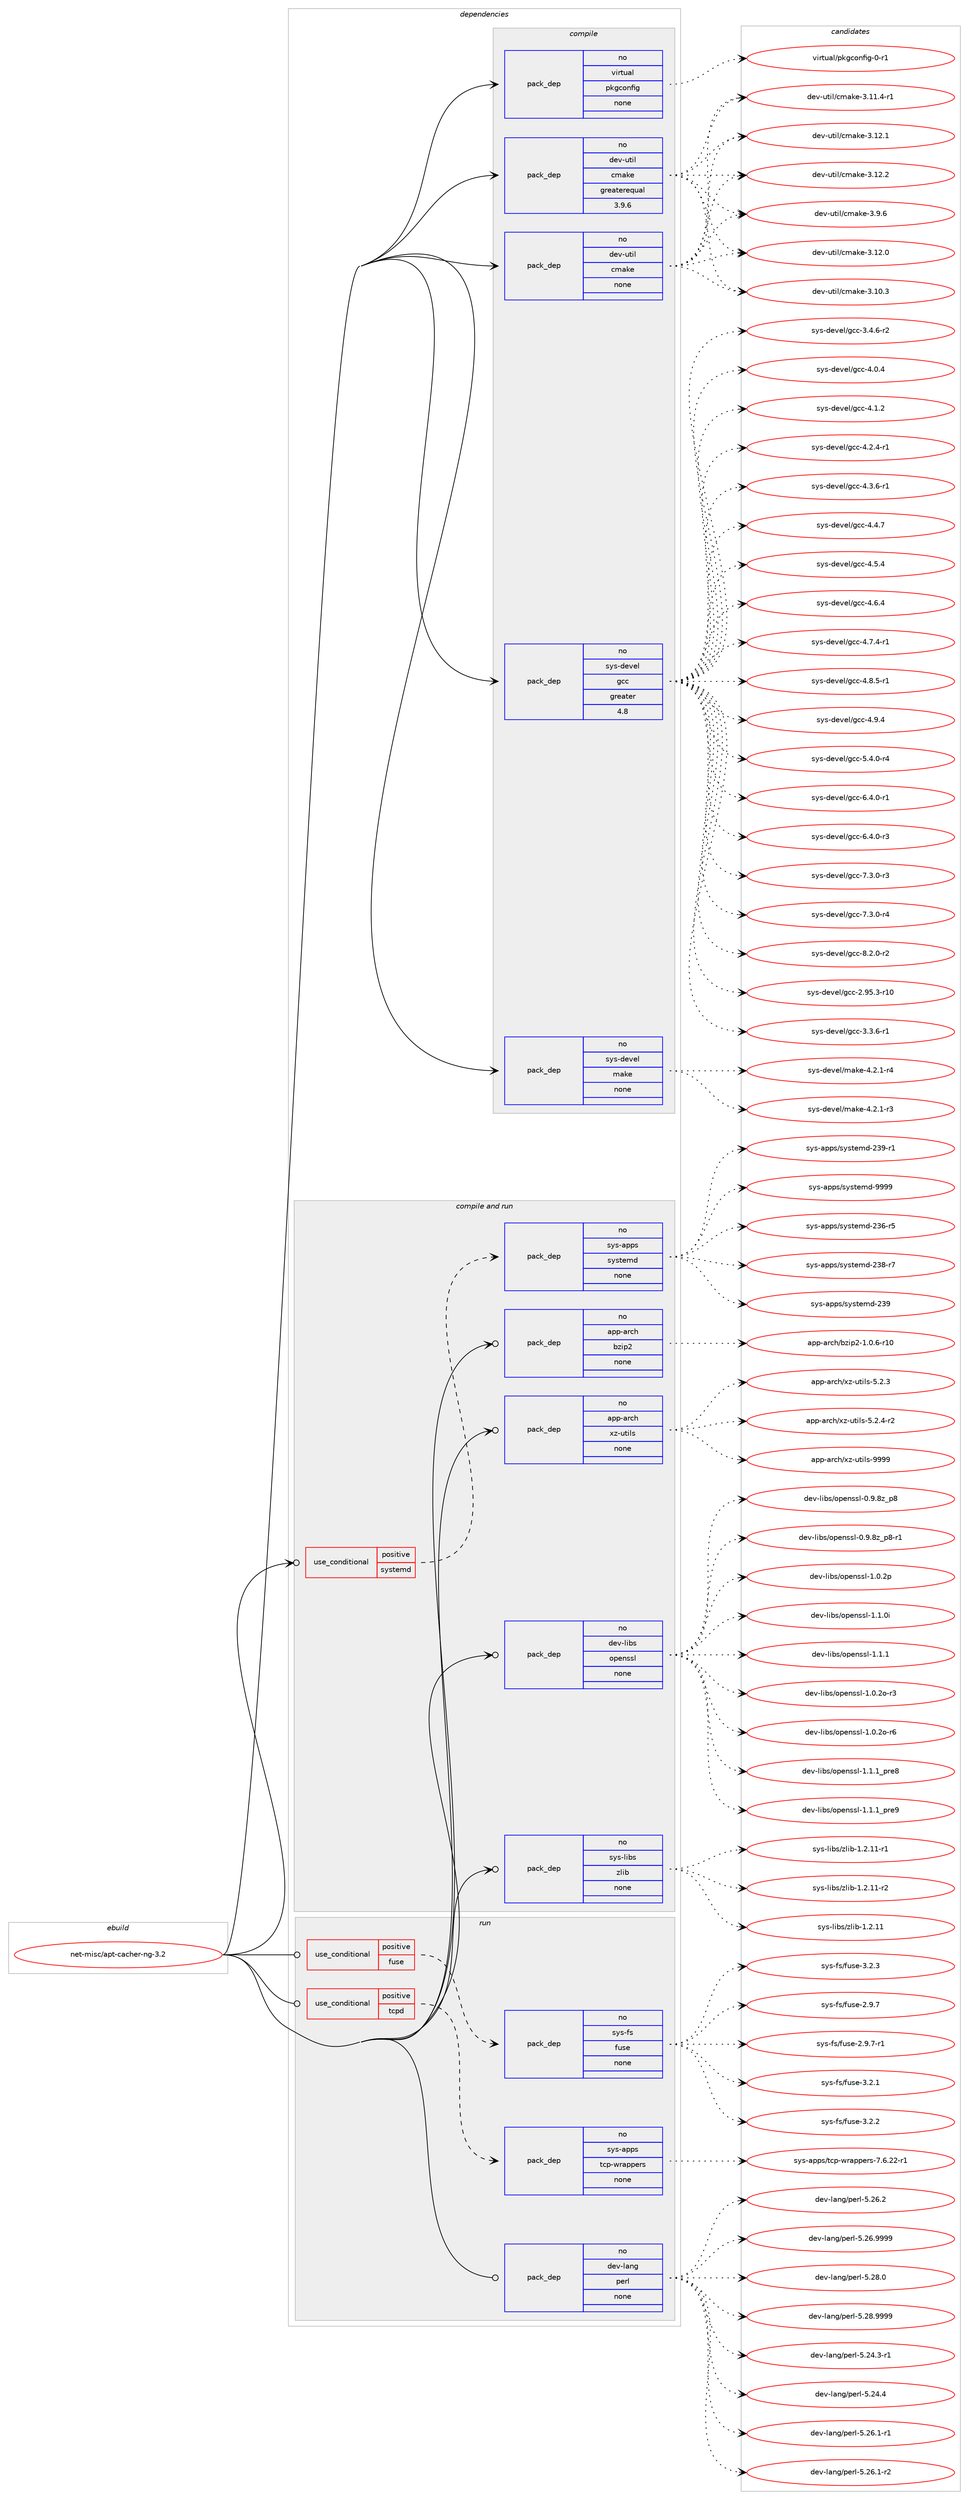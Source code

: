 digraph prolog {

# *************
# Graph options
# *************

newrank=true;
concentrate=true;
compound=true;
graph [rankdir=LR,fontname=Helvetica,fontsize=10,ranksep=1.5];#, ranksep=2.5, nodesep=0.2];
edge  [arrowhead=vee];
node  [fontname=Helvetica,fontsize=10];

# **********
# The ebuild
# **********

subgraph cluster_leftcol {
color=gray;
rank=same;
label=<<i>ebuild</i>>;
id [label="net-misc/apt-cacher-ng-3.2", color=red, width=4, href="../net-misc/apt-cacher-ng-3.2.svg"];
}

# ****************
# The dependencies
# ****************

subgraph cluster_midcol {
color=gray;
label=<<i>dependencies</i>>;
subgraph cluster_compile {
fillcolor="#eeeeee";
style=filled;
label=<<i>compile</i>>;
subgraph pack6495 {
dependency9890 [label=<<TABLE BORDER="0" CELLBORDER="1" CELLSPACING="0" CELLPADDING="4" WIDTH="220"><TR><TD ROWSPAN="6" CELLPADDING="30">pack_dep</TD></TR><TR><TD WIDTH="110">no</TD></TR><TR><TD>dev-util</TD></TR><TR><TD>cmake</TD></TR><TR><TD>greaterequal</TD></TR><TR><TD>3.9.6</TD></TR></TABLE>>, shape=none, color=blue];
}
id:e -> dependency9890:w [weight=20,style="solid",arrowhead="vee"];
subgraph pack6496 {
dependency9891 [label=<<TABLE BORDER="0" CELLBORDER="1" CELLSPACING="0" CELLPADDING="4" WIDTH="220"><TR><TD ROWSPAN="6" CELLPADDING="30">pack_dep</TD></TR><TR><TD WIDTH="110">no</TD></TR><TR><TD>dev-util</TD></TR><TR><TD>cmake</TD></TR><TR><TD>none</TD></TR><TR><TD></TD></TR></TABLE>>, shape=none, color=blue];
}
id:e -> dependency9891:w [weight=20,style="solid",arrowhead="vee"];
subgraph pack6497 {
dependency9892 [label=<<TABLE BORDER="0" CELLBORDER="1" CELLSPACING="0" CELLPADDING="4" WIDTH="220"><TR><TD ROWSPAN="6" CELLPADDING="30">pack_dep</TD></TR><TR><TD WIDTH="110">no</TD></TR><TR><TD>sys-devel</TD></TR><TR><TD>gcc</TD></TR><TR><TD>greater</TD></TR><TR><TD>4.8</TD></TR></TABLE>>, shape=none, color=blue];
}
id:e -> dependency9892:w [weight=20,style="solid",arrowhead="vee"];
subgraph pack6498 {
dependency9893 [label=<<TABLE BORDER="0" CELLBORDER="1" CELLSPACING="0" CELLPADDING="4" WIDTH="220"><TR><TD ROWSPAN="6" CELLPADDING="30">pack_dep</TD></TR><TR><TD WIDTH="110">no</TD></TR><TR><TD>sys-devel</TD></TR><TR><TD>make</TD></TR><TR><TD>none</TD></TR><TR><TD></TD></TR></TABLE>>, shape=none, color=blue];
}
id:e -> dependency9893:w [weight=20,style="solid",arrowhead="vee"];
subgraph pack6499 {
dependency9894 [label=<<TABLE BORDER="0" CELLBORDER="1" CELLSPACING="0" CELLPADDING="4" WIDTH="220"><TR><TD ROWSPAN="6" CELLPADDING="30">pack_dep</TD></TR><TR><TD WIDTH="110">no</TD></TR><TR><TD>virtual</TD></TR><TR><TD>pkgconfig</TD></TR><TR><TD>none</TD></TR><TR><TD></TD></TR></TABLE>>, shape=none, color=blue];
}
id:e -> dependency9894:w [weight=20,style="solid",arrowhead="vee"];
}
subgraph cluster_compileandrun {
fillcolor="#eeeeee";
style=filled;
label=<<i>compile and run</i>>;
subgraph cond3229 {
dependency9895 [label=<<TABLE BORDER="0" CELLBORDER="1" CELLSPACING="0" CELLPADDING="4"><TR><TD ROWSPAN="3" CELLPADDING="10">use_conditional</TD></TR><TR><TD>positive</TD></TR><TR><TD>systemd</TD></TR></TABLE>>, shape=none, color=red];
subgraph pack6500 {
dependency9896 [label=<<TABLE BORDER="0" CELLBORDER="1" CELLSPACING="0" CELLPADDING="4" WIDTH="220"><TR><TD ROWSPAN="6" CELLPADDING="30">pack_dep</TD></TR><TR><TD WIDTH="110">no</TD></TR><TR><TD>sys-apps</TD></TR><TR><TD>systemd</TD></TR><TR><TD>none</TD></TR><TR><TD></TD></TR></TABLE>>, shape=none, color=blue];
}
dependency9895:e -> dependency9896:w [weight=20,style="dashed",arrowhead="vee"];
}
id:e -> dependency9895:w [weight=20,style="solid",arrowhead="odotvee"];
subgraph pack6501 {
dependency9897 [label=<<TABLE BORDER="0" CELLBORDER="1" CELLSPACING="0" CELLPADDING="4" WIDTH="220"><TR><TD ROWSPAN="6" CELLPADDING="30">pack_dep</TD></TR><TR><TD WIDTH="110">no</TD></TR><TR><TD>app-arch</TD></TR><TR><TD>bzip2</TD></TR><TR><TD>none</TD></TR><TR><TD></TD></TR></TABLE>>, shape=none, color=blue];
}
id:e -> dependency9897:w [weight=20,style="solid",arrowhead="odotvee"];
subgraph pack6502 {
dependency9898 [label=<<TABLE BORDER="0" CELLBORDER="1" CELLSPACING="0" CELLPADDING="4" WIDTH="220"><TR><TD ROWSPAN="6" CELLPADDING="30">pack_dep</TD></TR><TR><TD WIDTH="110">no</TD></TR><TR><TD>app-arch</TD></TR><TR><TD>xz-utils</TD></TR><TR><TD>none</TD></TR><TR><TD></TD></TR></TABLE>>, shape=none, color=blue];
}
id:e -> dependency9898:w [weight=20,style="solid",arrowhead="odotvee"];
subgraph pack6503 {
dependency9899 [label=<<TABLE BORDER="0" CELLBORDER="1" CELLSPACING="0" CELLPADDING="4" WIDTH="220"><TR><TD ROWSPAN="6" CELLPADDING="30">pack_dep</TD></TR><TR><TD WIDTH="110">no</TD></TR><TR><TD>dev-libs</TD></TR><TR><TD>openssl</TD></TR><TR><TD>none</TD></TR><TR><TD></TD></TR></TABLE>>, shape=none, color=blue];
}
id:e -> dependency9899:w [weight=20,style="solid",arrowhead="odotvee"];
subgraph pack6504 {
dependency9900 [label=<<TABLE BORDER="0" CELLBORDER="1" CELLSPACING="0" CELLPADDING="4" WIDTH="220"><TR><TD ROWSPAN="6" CELLPADDING="30">pack_dep</TD></TR><TR><TD WIDTH="110">no</TD></TR><TR><TD>sys-libs</TD></TR><TR><TD>zlib</TD></TR><TR><TD>none</TD></TR><TR><TD></TD></TR></TABLE>>, shape=none, color=blue];
}
id:e -> dependency9900:w [weight=20,style="solid",arrowhead="odotvee"];
}
subgraph cluster_run {
fillcolor="#eeeeee";
style=filled;
label=<<i>run</i>>;
subgraph cond3230 {
dependency9901 [label=<<TABLE BORDER="0" CELLBORDER="1" CELLSPACING="0" CELLPADDING="4"><TR><TD ROWSPAN="3" CELLPADDING="10">use_conditional</TD></TR><TR><TD>positive</TD></TR><TR><TD>fuse</TD></TR></TABLE>>, shape=none, color=red];
subgraph pack6505 {
dependency9902 [label=<<TABLE BORDER="0" CELLBORDER="1" CELLSPACING="0" CELLPADDING="4" WIDTH="220"><TR><TD ROWSPAN="6" CELLPADDING="30">pack_dep</TD></TR><TR><TD WIDTH="110">no</TD></TR><TR><TD>sys-fs</TD></TR><TR><TD>fuse</TD></TR><TR><TD>none</TD></TR><TR><TD></TD></TR></TABLE>>, shape=none, color=blue];
}
dependency9901:e -> dependency9902:w [weight=20,style="dashed",arrowhead="vee"];
}
id:e -> dependency9901:w [weight=20,style="solid",arrowhead="odot"];
subgraph cond3231 {
dependency9903 [label=<<TABLE BORDER="0" CELLBORDER="1" CELLSPACING="0" CELLPADDING="4"><TR><TD ROWSPAN="3" CELLPADDING="10">use_conditional</TD></TR><TR><TD>positive</TD></TR><TR><TD>tcpd</TD></TR></TABLE>>, shape=none, color=red];
subgraph pack6506 {
dependency9904 [label=<<TABLE BORDER="0" CELLBORDER="1" CELLSPACING="0" CELLPADDING="4" WIDTH="220"><TR><TD ROWSPAN="6" CELLPADDING="30">pack_dep</TD></TR><TR><TD WIDTH="110">no</TD></TR><TR><TD>sys-apps</TD></TR><TR><TD>tcp-wrappers</TD></TR><TR><TD>none</TD></TR><TR><TD></TD></TR></TABLE>>, shape=none, color=blue];
}
dependency9903:e -> dependency9904:w [weight=20,style="dashed",arrowhead="vee"];
}
id:e -> dependency9903:w [weight=20,style="solid",arrowhead="odot"];
subgraph pack6507 {
dependency9905 [label=<<TABLE BORDER="0" CELLBORDER="1" CELLSPACING="0" CELLPADDING="4" WIDTH="220"><TR><TD ROWSPAN="6" CELLPADDING="30">pack_dep</TD></TR><TR><TD WIDTH="110">no</TD></TR><TR><TD>dev-lang</TD></TR><TR><TD>perl</TD></TR><TR><TD>none</TD></TR><TR><TD></TD></TR></TABLE>>, shape=none, color=blue];
}
id:e -> dependency9905:w [weight=20,style="solid",arrowhead="odot"];
}
}

# **************
# The candidates
# **************

subgraph cluster_choices {
rank=same;
color=gray;
label=<<i>candidates</i>>;

subgraph choice6495 {
color=black;
nodesep=1;
choice1001011184511711610510847991099710710145514649504648 [label="dev-util/cmake-3.12.0", color=red, width=4,href="../dev-util/cmake-3.12.0.svg"];
choice1001011184511711610510847991099710710145514649484651 [label="dev-util/cmake-3.10.3", color=red, width=4,href="../dev-util/cmake-3.10.3.svg"];
choice10010111845117116105108479910997107101455146494946524511449 [label="dev-util/cmake-3.11.4-r1", color=red, width=4,href="../dev-util/cmake-3.11.4-r1.svg"];
choice1001011184511711610510847991099710710145514649504649 [label="dev-util/cmake-3.12.1", color=red, width=4,href="../dev-util/cmake-3.12.1.svg"];
choice1001011184511711610510847991099710710145514649504650 [label="dev-util/cmake-3.12.2", color=red, width=4,href="../dev-util/cmake-3.12.2.svg"];
choice10010111845117116105108479910997107101455146574654 [label="dev-util/cmake-3.9.6", color=red, width=4,href="../dev-util/cmake-3.9.6.svg"];
dependency9890:e -> choice1001011184511711610510847991099710710145514649504648:w [style=dotted,weight="100"];
dependency9890:e -> choice1001011184511711610510847991099710710145514649484651:w [style=dotted,weight="100"];
dependency9890:e -> choice10010111845117116105108479910997107101455146494946524511449:w [style=dotted,weight="100"];
dependency9890:e -> choice1001011184511711610510847991099710710145514649504649:w [style=dotted,weight="100"];
dependency9890:e -> choice1001011184511711610510847991099710710145514649504650:w [style=dotted,weight="100"];
dependency9890:e -> choice10010111845117116105108479910997107101455146574654:w [style=dotted,weight="100"];
}
subgraph choice6496 {
color=black;
nodesep=1;
choice1001011184511711610510847991099710710145514649504648 [label="dev-util/cmake-3.12.0", color=red, width=4,href="../dev-util/cmake-3.12.0.svg"];
choice1001011184511711610510847991099710710145514649484651 [label="dev-util/cmake-3.10.3", color=red, width=4,href="../dev-util/cmake-3.10.3.svg"];
choice10010111845117116105108479910997107101455146494946524511449 [label="dev-util/cmake-3.11.4-r1", color=red, width=4,href="../dev-util/cmake-3.11.4-r1.svg"];
choice1001011184511711610510847991099710710145514649504649 [label="dev-util/cmake-3.12.1", color=red, width=4,href="../dev-util/cmake-3.12.1.svg"];
choice1001011184511711610510847991099710710145514649504650 [label="dev-util/cmake-3.12.2", color=red, width=4,href="../dev-util/cmake-3.12.2.svg"];
choice10010111845117116105108479910997107101455146574654 [label="dev-util/cmake-3.9.6", color=red, width=4,href="../dev-util/cmake-3.9.6.svg"];
dependency9891:e -> choice1001011184511711610510847991099710710145514649504648:w [style=dotted,weight="100"];
dependency9891:e -> choice1001011184511711610510847991099710710145514649484651:w [style=dotted,weight="100"];
dependency9891:e -> choice10010111845117116105108479910997107101455146494946524511449:w [style=dotted,weight="100"];
dependency9891:e -> choice1001011184511711610510847991099710710145514649504649:w [style=dotted,weight="100"];
dependency9891:e -> choice1001011184511711610510847991099710710145514649504650:w [style=dotted,weight="100"];
dependency9891:e -> choice10010111845117116105108479910997107101455146574654:w [style=dotted,weight="100"];
}
subgraph choice6497 {
color=black;
nodesep=1;
choice1151211154510010111810110847103999945504657534651451144948 [label="sys-devel/gcc-2.95.3-r10", color=red, width=4,href="../sys-devel/gcc-2.95.3-r10.svg"];
choice115121115451001011181011084710399994551465146544511449 [label="sys-devel/gcc-3.3.6-r1", color=red, width=4,href="../sys-devel/gcc-3.3.6-r1.svg"];
choice115121115451001011181011084710399994551465246544511450 [label="sys-devel/gcc-3.4.6-r2", color=red, width=4,href="../sys-devel/gcc-3.4.6-r2.svg"];
choice11512111545100101118101108471039999455246484652 [label="sys-devel/gcc-4.0.4", color=red, width=4,href="../sys-devel/gcc-4.0.4.svg"];
choice11512111545100101118101108471039999455246494650 [label="sys-devel/gcc-4.1.2", color=red, width=4,href="../sys-devel/gcc-4.1.2.svg"];
choice115121115451001011181011084710399994552465046524511449 [label="sys-devel/gcc-4.2.4-r1", color=red, width=4,href="../sys-devel/gcc-4.2.4-r1.svg"];
choice115121115451001011181011084710399994552465146544511449 [label="sys-devel/gcc-4.3.6-r1", color=red, width=4,href="../sys-devel/gcc-4.3.6-r1.svg"];
choice11512111545100101118101108471039999455246524655 [label="sys-devel/gcc-4.4.7", color=red, width=4,href="../sys-devel/gcc-4.4.7.svg"];
choice11512111545100101118101108471039999455246534652 [label="sys-devel/gcc-4.5.4", color=red, width=4,href="../sys-devel/gcc-4.5.4.svg"];
choice11512111545100101118101108471039999455246544652 [label="sys-devel/gcc-4.6.4", color=red, width=4,href="../sys-devel/gcc-4.6.4.svg"];
choice115121115451001011181011084710399994552465546524511449 [label="sys-devel/gcc-4.7.4-r1", color=red, width=4,href="../sys-devel/gcc-4.7.4-r1.svg"];
choice115121115451001011181011084710399994552465646534511449 [label="sys-devel/gcc-4.8.5-r1", color=red, width=4,href="../sys-devel/gcc-4.8.5-r1.svg"];
choice11512111545100101118101108471039999455246574652 [label="sys-devel/gcc-4.9.4", color=red, width=4,href="../sys-devel/gcc-4.9.4.svg"];
choice115121115451001011181011084710399994553465246484511452 [label="sys-devel/gcc-5.4.0-r4", color=red, width=4,href="../sys-devel/gcc-5.4.0-r4.svg"];
choice115121115451001011181011084710399994554465246484511449 [label="sys-devel/gcc-6.4.0-r1", color=red, width=4,href="../sys-devel/gcc-6.4.0-r1.svg"];
choice115121115451001011181011084710399994554465246484511451 [label="sys-devel/gcc-6.4.0-r3", color=red, width=4,href="../sys-devel/gcc-6.4.0-r3.svg"];
choice115121115451001011181011084710399994555465146484511451 [label="sys-devel/gcc-7.3.0-r3", color=red, width=4,href="../sys-devel/gcc-7.3.0-r3.svg"];
choice115121115451001011181011084710399994555465146484511452 [label="sys-devel/gcc-7.3.0-r4", color=red, width=4,href="../sys-devel/gcc-7.3.0-r4.svg"];
choice115121115451001011181011084710399994556465046484511450 [label="sys-devel/gcc-8.2.0-r2", color=red, width=4,href="../sys-devel/gcc-8.2.0-r2.svg"];
dependency9892:e -> choice1151211154510010111810110847103999945504657534651451144948:w [style=dotted,weight="100"];
dependency9892:e -> choice115121115451001011181011084710399994551465146544511449:w [style=dotted,weight="100"];
dependency9892:e -> choice115121115451001011181011084710399994551465246544511450:w [style=dotted,weight="100"];
dependency9892:e -> choice11512111545100101118101108471039999455246484652:w [style=dotted,weight="100"];
dependency9892:e -> choice11512111545100101118101108471039999455246494650:w [style=dotted,weight="100"];
dependency9892:e -> choice115121115451001011181011084710399994552465046524511449:w [style=dotted,weight="100"];
dependency9892:e -> choice115121115451001011181011084710399994552465146544511449:w [style=dotted,weight="100"];
dependency9892:e -> choice11512111545100101118101108471039999455246524655:w [style=dotted,weight="100"];
dependency9892:e -> choice11512111545100101118101108471039999455246534652:w [style=dotted,weight="100"];
dependency9892:e -> choice11512111545100101118101108471039999455246544652:w [style=dotted,weight="100"];
dependency9892:e -> choice115121115451001011181011084710399994552465546524511449:w [style=dotted,weight="100"];
dependency9892:e -> choice115121115451001011181011084710399994552465646534511449:w [style=dotted,weight="100"];
dependency9892:e -> choice11512111545100101118101108471039999455246574652:w [style=dotted,weight="100"];
dependency9892:e -> choice115121115451001011181011084710399994553465246484511452:w [style=dotted,weight="100"];
dependency9892:e -> choice115121115451001011181011084710399994554465246484511449:w [style=dotted,weight="100"];
dependency9892:e -> choice115121115451001011181011084710399994554465246484511451:w [style=dotted,weight="100"];
dependency9892:e -> choice115121115451001011181011084710399994555465146484511451:w [style=dotted,weight="100"];
dependency9892:e -> choice115121115451001011181011084710399994555465146484511452:w [style=dotted,weight="100"];
dependency9892:e -> choice115121115451001011181011084710399994556465046484511450:w [style=dotted,weight="100"];
}
subgraph choice6498 {
color=black;
nodesep=1;
choice1151211154510010111810110847109971071014552465046494511451 [label="sys-devel/make-4.2.1-r3", color=red, width=4,href="../sys-devel/make-4.2.1-r3.svg"];
choice1151211154510010111810110847109971071014552465046494511452 [label="sys-devel/make-4.2.1-r4", color=red, width=4,href="../sys-devel/make-4.2.1-r4.svg"];
dependency9893:e -> choice1151211154510010111810110847109971071014552465046494511451:w [style=dotted,weight="100"];
dependency9893:e -> choice1151211154510010111810110847109971071014552465046494511452:w [style=dotted,weight="100"];
}
subgraph choice6499 {
color=black;
nodesep=1;
choice11810511411611797108471121071039911111010210510345484511449 [label="virtual/pkgconfig-0-r1", color=red, width=4,href="../virtual/pkgconfig-0-r1.svg"];
dependency9894:e -> choice11810511411611797108471121071039911111010210510345484511449:w [style=dotted,weight="100"];
}
subgraph choice6500 {
color=black;
nodesep=1;
choice115121115459711211211547115121115116101109100455051544511453 [label="sys-apps/systemd-236-r5", color=red, width=4,href="../sys-apps/systemd-236-r5.svg"];
choice115121115459711211211547115121115116101109100455051564511455 [label="sys-apps/systemd-238-r7", color=red, width=4,href="../sys-apps/systemd-238-r7.svg"];
choice11512111545971121121154711512111511610110910045505157 [label="sys-apps/systemd-239", color=red, width=4,href="../sys-apps/systemd-239.svg"];
choice115121115459711211211547115121115116101109100455051574511449 [label="sys-apps/systemd-239-r1", color=red, width=4,href="../sys-apps/systemd-239-r1.svg"];
choice1151211154597112112115471151211151161011091004557575757 [label="sys-apps/systemd-9999", color=red, width=4,href="../sys-apps/systemd-9999.svg"];
dependency9896:e -> choice115121115459711211211547115121115116101109100455051544511453:w [style=dotted,weight="100"];
dependency9896:e -> choice115121115459711211211547115121115116101109100455051564511455:w [style=dotted,weight="100"];
dependency9896:e -> choice11512111545971121121154711512111511610110910045505157:w [style=dotted,weight="100"];
dependency9896:e -> choice115121115459711211211547115121115116101109100455051574511449:w [style=dotted,weight="100"];
dependency9896:e -> choice1151211154597112112115471151211151161011091004557575757:w [style=dotted,weight="100"];
}
subgraph choice6501 {
color=black;
nodesep=1;
choice97112112459711499104479812210511250454946484654451144948 [label="app-arch/bzip2-1.0.6-r10", color=red, width=4,href="../app-arch/bzip2-1.0.6-r10.svg"];
dependency9897:e -> choice97112112459711499104479812210511250454946484654451144948:w [style=dotted,weight="100"];
}
subgraph choice6502 {
color=black;
nodesep=1;
choice971121124597114991044712012245117116105108115455346504651 [label="app-arch/xz-utils-5.2.3", color=red, width=4,href="../app-arch/xz-utils-5.2.3.svg"];
choice9711211245971149910447120122451171161051081154553465046524511450 [label="app-arch/xz-utils-5.2.4-r2", color=red, width=4,href="../app-arch/xz-utils-5.2.4-r2.svg"];
choice9711211245971149910447120122451171161051081154557575757 [label="app-arch/xz-utils-9999", color=red, width=4,href="../app-arch/xz-utils-9999.svg"];
dependency9898:e -> choice971121124597114991044712012245117116105108115455346504651:w [style=dotted,weight="100"];
dependency9898:e -> choice9711211245971149910447120122451171161051081154553465046524511450:w [style=dotted,weight="100"];
dependency9898:e -> choice9711211245971149910447120122451171161051081154557575757:w [style=dotted,weight="100"];
}
subgraph choice6503 {
color=black;
nodesep=1;
choice1001011184510810598115471111121011101151151084549464846501114511451 [label="dev-libs/openssl-1.0.2o-r3", color=red, width=4,href="../dev-libs/openssl-1.0.2o-r3.svg"];
choice1001011184510810598115471111121011101151151084549464846501114511454 [label="dev-libs/openssl-1.0.2o-r6", color=red, width=4,href="../dev-libs/openssl-1.0.2o-r6.svg"];
choice1001011184510810598115471111121011101151151084549464946499511211410156 [label="dev-libs/openssl-1.1.1_pre8", color=red, width=4,href="../dev-libs/openssl-1.1.1_pre8.svg"];
choice1001011184510810598115471111121011101151151084549464946499511211410157 [label="dev-libs/openssl-1.1.1_pre9", color=red, width=4,href="../dev-libs/openssl-1.1.1_pre9.svg"];
choice1001011184510810598115471111121011101151151084548465746561229511256 [label="dev-libs/openssl-0.9.8z_p8", color=red, width=4,href="../dev-libs/openssl-0.9.8z_p8.svg"];
choice10010111845108105981154711111210111011511510845484657465612295112564511449 [label="dev-libs/openssl-0.9.8z_p8-r1", color=red, width=4,href="../dev-libs/openssl-0.9.8z_p8-r1.svg"];
choice100101118451081059811547111112101110115115108454946484650112 [label="dev-libs/openssl-1.0.2p", color=red, width=4,href="../dev-libs/openssl-1.0.2p.svg"];
choice100101118451081059811547111112101110115115108454946494648105 [label="dev-libs/openssl-1.1.0i", color=red, width=4,href="../dev-libs/openssl-1.1.0i.svg"];
choice100101118451081059811547111112101110115115108454946494649 [label="dev-libs/openssl-1.1.1", color=red, width=4,href="../dev-libs/openssl-1.1.1.svg"];
dependency9899:e -> choice1001011184510810598115471111121011101151151084549464846501114511451:w [style=dotted,weight="100"];
dependency9899:e -> choice1001011184510810598115471111121011101151151084549464846501114511454:w [style=dotted,weight="100"];
dependency9899:e -> choice1001011184510810598115471111121011101151151084549464946499511211410156:w [style=dotted,weight="100"];
dependency9899:e -> choice1001011184510810598115471111121011101151151084549464946499511211410157:w [style=dotted,weight="100"];
dependency9899:e -> choice1001011184510810598115471111121011101151151084548465746561229511256:w [style=dotted,weight="100"];
dependency9899:e -> choice10010111845108105981154711111210111011511510845484657465612295112564511449:w [style=dotted,weight="100"];
dependency9899:e -> choice100101118451081059811547111112101110115115108454946484650112:w [style=dotted,weight="100"];
dependency9899:e -> choice100101118451081059811547111112101110115115108454946494648105:w [style=dotted,weight="100"];
dependency9899:e -> choice100101118451081059811547111112101110115115108454946494649:w [style=dotted,weight="100"];
}
subgraph choice6504 {
color=black;
nodesep=1;
choice1151211154510810598115471221081059845494650464949 [label="sys-libs/zlib-1.2.11", color=red, width=4,href="../sys-libs/zlib-1.2.11.svg"];
choice11512111545108105981154712210810598454946504649494511449 [label="sys-libs/zlib-1.2.11-r1", color=red, width=4,href="../sys-libs/zlib-1.2.11-r1.svg"];
choice11512111545108105981154712210810598454946504649494511450 [label="sys-libs/zlib-1.2.11-r2", color=red, width=4,href="../sys-libs/zlib-1.2.11-r2.svg"];
dependency9900:e -> choice1151211154510810598115471221081059845494650464949:w [style=dotted,weight="100"];
dependency9900:e -> choice11512111545108105981154712210810598454946504649494511449:w [style=dotted,weight="100"];
dependency9900:e -> choice11512111545108105981154712210810598454946504649494511450:w [style=dotted,weight="100"];
}
subgraph choice6505 {
color=black;
nodesep=1;
choice1151211154510211547102117115101455046574655 [label="sys-fs/fuse-2.9.7", color=red, width=4,href="../sys-fs/fuse-2.9.7.svg"];
choice11512111545102115471021171151014550465746554511449 [label="sys-fs/fuse-2.9.7-r1", color=red, width=4,href="../sys-fs/fuse-2.9.7-r1.svg"];
choice1151211154510211547102117115101455146504649 [label="sys-fs/fuse-3.2.1", color=red, width=4,href="../sys-fs/fuse-3.2.1.svg"];
choice1151211154510211547102117115101455146504650 [label="sys-fs/fuse-3.2.2", color=red, width=4,href="../sys-fs/fuse-3.2.2.svg"];
choice1151211154510211547102117115101455146504651 [label="sys-fs/fuse-3.2.3", color=red, width=4,href="../sys-fs/fuse-3.2.3.svg"];
dependency9902:e -> choice1151211154510211547102117115101455046574655:w [style=dotted,weight="100"];
dependency9902:e -> choice11512111545102115471021171151014550465746554511449:w [style=dotted,weight="100"];
dependency9902:e -> choice1151211154510211547102117115101455146504649:w [style=dotted,weight="100"];
dependency9902:e -> choice1151211154510211547102117115101455146504650:w [style=dotted,weight="100"];
dependency9902:e -> choice1151211154510211547102117115101455146504651:w [style=dotted,weight="100"];
}
subgraph choice6506 {
color=black;
nodesep=1;
choice115121115459711211211547116991124511911497112112101114115455546544650504511449 [label="sys-apps/tcp-wrappers-7.6.22-r1", color=red, width=4,href="../sys-apps/tcp-wrappers-7.6.22-r1.svg"];
dependency9904:e -> choice115121115459711211211547116991124511911497112112101114115455546544650504511449:w [style=dotted,weight="100"];
}
subgraph choice6507 {
color=black;
nodesep=1;
choice100101118451089711010347112101114108455346505246514511449 [label="dev-lang/perl-5.24.3-r1", color=red, width=4,href="../dev-lang/perl-5.24.3-r1.svg"];
choice10010111845108971101034711210111410845534650524652 [label="dev-lang/perl-5.24.4", color=red, width=4,href="../dev-lang/perl-5.24.4.svg"];
choice100101118451089711010347112101114108455346505446494511449 [label="dev-lang/perl-5.26.1-r1", color=red, width=4,href="../dev-lang/perl-5.26.1-r1.svg"];
choice100101118451089711010347112101114108455346505446494511450 [label="dev-lang/perl-5.26.1-r2", color=red, width=4,href="../dev-lang/perl-5.26.1-r2.svg"];
choice10010111845108971101034711210111410845534650544650 [label="dev-lang/perl-5.26.2", color=red, width=4,href="../dev-lang/perl-5.26.2.svg"];
choice10010111845108971101034711210111410845534650544657575757 [label="dev-lang/perl-5.26.9999", color=red, width=4,href="../dev-lang/perl-5.26.9999.svg"];
choice10010111845108971101034711210111410845534650564648 [label="dev-lang/perl-5.28.0", color=red, width=4,href="../dev-lang/perl-5.28.0.svg"];
choice10010111845108971101034711210111410845534650564657575757 [label="dev-lang/perl-5.28.9999", color=red, width=4,href="../dev-lang/perl-5.28.9999.svg"];
dependency9905:e -> choice100101118451089711010347112101114108455346505246514511449:w [style=dotted,weight="100"];
dependency9905:e -> choice10010111845108971101034711210111410845534650524652:w [style=dotted,weight="100"];
dependency9905:e -> choice100101118451089711010347112101114108455346505446494511449:w [style=dotted,weight="100"];
dependency9905:e -> choice100101118451089711010347112101114108455346505446494511450:w [style=dotted,weight="100"];
dependency9905:e -> choice10010111845108971101034711210111410845534650544650:w [style=dotted,weight="100"];
dependency9905:e -> choice10010111845108971101034711210111410845534650544657575757:w [style=dotted,weight="100"];
dependency9905:e -> choice10010111845108971101034711210111410845534650564648:w [style=dotted,weight="100"];
dependency9905:e -> choice10010111845108971101034711210111410845534650564657575757:w [style=dotted,weight="100"];
}
}

}
